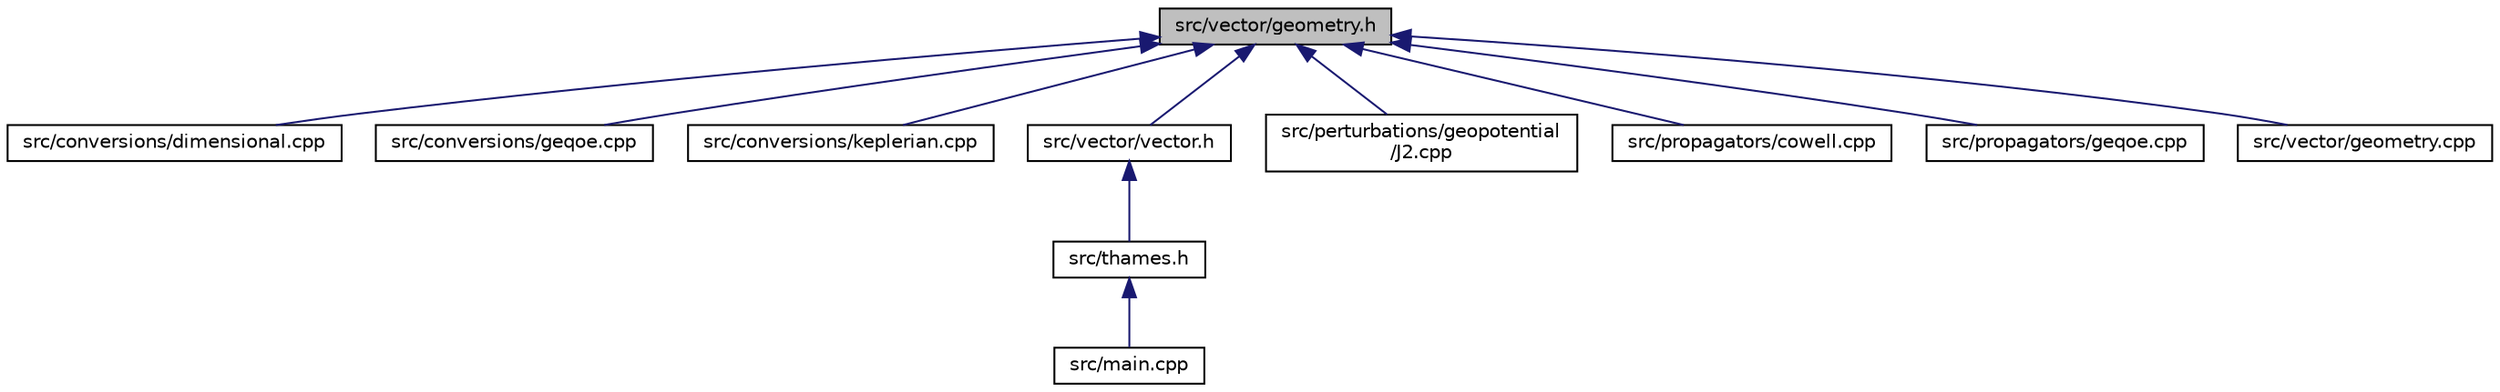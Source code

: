digraph "src/vector/geometry.h"
{
 // LATEX_PDF_SIZE
  edge [fontname="Helvetica",fontsize="10",labelfontname="Helvetica",labelfontsize="10"];
  node [fontname="Helvetica",fontsize="10",shape=record];
  Node1 [label="src/vector/geometry.h",height=0.2,width=0.4,color="black", fillcolor="grey75", style="filled", fontcolor="black",tooltip=" "];
  Node1 -> Node2 [dir="back",color="midnightblue",fontsize="10",style="solid",fontname="Helvetica"];
  Node2 [label="src/conversions/dimensional.cpp",height=0.2,width=0.4,color="black", fillcolor="white", style="filled",URL="$dimensional_8cpp.html",tooltip=" "];
  Node1 -> Node3 [dir="back",color="midnightblue",fontsize="10",style="solid",fontname="Helvetica"];
  Node3 [label="src/conversions/geqoe.cpp",height=0.2,width=0.4,color="black", fillcolor="white", style="filled",URL="$conversions_2geqoe_8cpp.html",tooltip=" "];
  Node1 -> Node4 [dir="back",color="midnightblue",fontsize="10",style="solid",fontname="Helvetica"];
  Node4 [label="src/conversions/keplerian.cpp",height=0.2,width=0.4,color="black", fillcolor="white", style="filled",URL="$keplerian_8cpp.html",tooltip=" "];
  Node1 -> Node5 [dir="back",color="midnightblue",fontsize="10",style="solid",fontname="Helvetica"];
  Node5 [label="src/vector/vector.h",height=0.2,width=0.4,color="black", fillcolor="white", style="filled",URL="$vector_8h.html",tooltip=" "];
  Node5 -> Node6 [dir="back",color="midnightblue",fontsize="10",style="solid",fontname="Helvetica"];
  Node6 [label="src/thames.h",height=0.2,width=0.4,color="black", fillcolor="white", style="filled",URL="$thames_8h.html",tooltip=" "];
  Node6 -> Node7 [dir="back",color="midnightblue",fontsize="10",style="solid",fontname="Helvetica"];
  Node7 [label="src/main.cpp",height=0.2,width=0.4,color="black", fillcolor="white", style="filled",URL="$main_8cpp.html",tooltip=" "];
  Node1 -> Node8 [dir="back",color="midnightblue",fontsize="10",style="solid",fontname="Helvetica"];
  Node8 [label="src/perturbations/geopotential\l/J2.cpp",height=0.2,width=0.4,color="black", fillcolor="white", style="filled",URL="$J2_8cpp.html",tooltip=" "];
  Node1 -> Node9 [dir="back",color="midnightblue",fontsize="10",style="solid",fontname="Helvetica"];
  Node9 [label="src/propagators/cowell.cpp",height=0.2,width=0.4,color="black", fillcolor="white", style="filled",URL="$cowell_8cpp.html",tooltip=" "];
  Node1 -> Node10 [dir="back",color="midnightblue",fontsize="10",style="solid",fontname="Helvetica"];
  Node10 [label="src/propagators/geqoe.cpp",height=0.2,width=0.4,color="black", fillcolor="white", style="filled",URL="$propagators_2geqoe_8cpp.html",tooltip=" "];
  Node1 -> Node11 [dir="back",color="midnightblue",fontsize="10",style="solid",fontname="Helvetica"];
  Node11 [label="src/vector/geometry.cpp",height=0.2,width=0.4,color="black", fillcolor="white", style="filled",URL="$geometry_8cpp.html",tooltip=" "];
}
